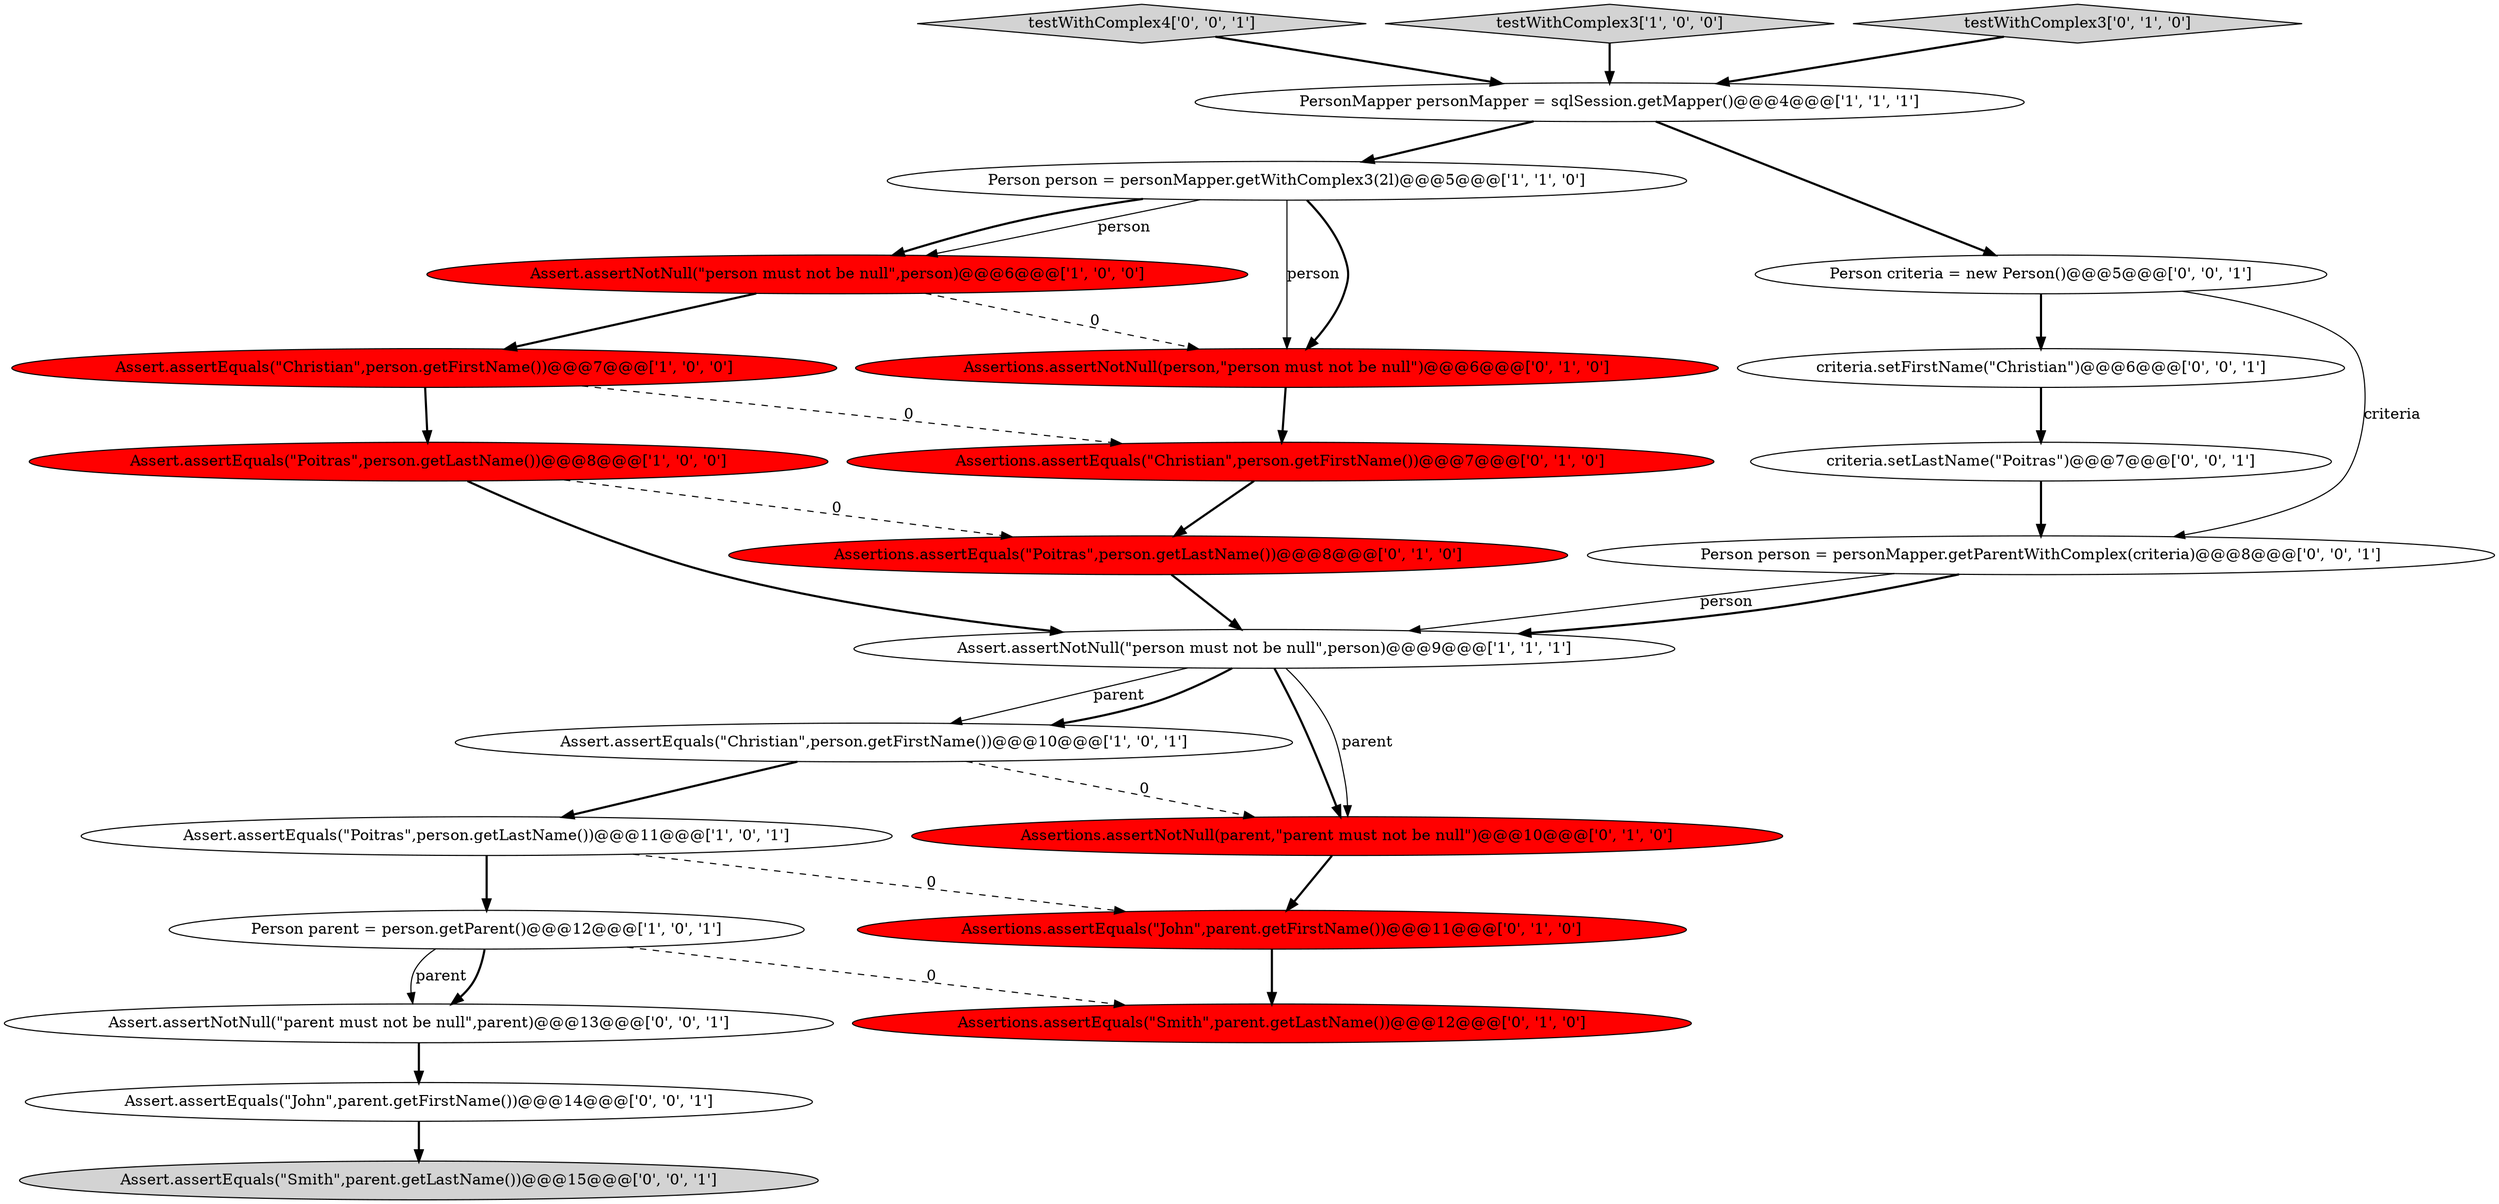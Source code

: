 digraph {
22 [style = filled, label = "testWithComplex4['0', '0', '1']", fillcolor = lightgray, shape = diamond image = "AAA0AAABBB3BBB"];
0 [style = filled, label = "Assert.assertEquals(\"Christian\",person.getFirstName())@@@10@@@['1', '0', '1']", fillcolor = white, shape = ellipse image = "AAA0AAABBB1BBB"];
4 [style = filled, label = "PersonMapper personMapper = sqlSession.getMapper()@@@4@@@['1', '1', '1']", fillcolor = white, shape = ellipse image = "AAA0AAABBB1BBB"];
8 [style = filled, label = "Person parent = person.getParent()@@@12@@@['1', '0', '1']", fillcolor = white, shape = ellipse image = "AAA0AAABBB1BBB"];
5 [style = filled, label = "Assert.assertEquals(\"Poitras\",person.getLastName())@@@8@@@['1', '0', '0']", fillcolor = red, shape = ellipse image = "AAA1AAABBB1BBB"];
2 [style = filled, label = "Assert.assertNotNull(\"person must not be null\",person)@@@6@@@['1', '0', '0']", fillcolor = red, shape = ellipse image = "AAA1AAABBB1BBB"];
9 [style = filled, label = "testWithComplex3['1', '0', '0']", fillcolor = lightgray, shape = diamond image = "AAA0AAABBB1BBB"];
21 [style = filled, label = "Assert.assertEquals(\"John\",parent.getFirstName())@@@14@@@['0', '0', '1']", fillcolor = white, shape = ellipse image = "AAA0AAABBB3BBB"];
3 [style = filled, label = "Assert.assertNotNull(\"person must not be null\",person)@@@9@@@['1', '1', '1']", fillcolor = white, shape = ellipse image = "AAA0AAABBB1BBB"];
17 [style = filled, label = "criteria.setFirstName(\"Christian\")@@@6@@@['0', '0', '1']", fillcolor = white, shape = ellipse image = "AAA0AAABBB3BBB"];
13 [style = filled, label = "Assertions.assertNotNull(person,\"person must not be null\")@@@6@@@['0', '1', '0']", fillcolor = red, shape = ellipse image = "AAA1AAABBB2BBB"];
18 [style = filled, label = "criteria.setLastName(\"Poitras\")@@@7@@@['0', '0', '1']", fillcolor = white, shape = ellipse image = "AAA0AAABBB3BBB"];
20 [style = filled, label = "Assert.assertNotNull(\"parent must not be null\",parent)@@@13@@@['0', '0', '1']", fillcolor = white, shape = ellipse image = "AAA0AAABBB3BBB"];
6 [style = filled, label = "Assert.assertEquals(\"Poitras\",person.getLastName())@@@11@@@['1', '0', '1']", fillcolor = white, shape = ellipse image = "AAA0AAABBB1BBB"];
7 [style = filled, label = "Assert.assertEquals(\"Christian\",person.getFirstName())@@@7@@@['1', '0', '0']", fillcolor = red, shape = ellipse image = "AAA1AAABBB1BBB"];
10 [style = filled, label = "Assertions.assertEquals(\"Christian\",person.getFirstName())@@@7@@@['0', '1', '0']", fillcolor = red, shape = ellipse image = "AAA1AAABBB2BBB"];
15 [style = filled, label = "Assertions.assertEquals(\"John\",parent.getFirstName())@@@11@@@['0', '1', '0']", fillcolor = red, shape = ellipse image = "AAA1AAABBB2BBB"];
23 [style = filled, label = "Person criteria = new Person()@@@5@@@['0', '0', '1']", fillcolor = white, shape = ellipse image = "AAA0AAABBB3BBB"];
19 [style = filled, label = "Assert.assertEquals(\"Smith\",parent.getLastName())@@@15@@@['0', '0', '1']", fillcolor = lightgray, shape = ellipse image = "AAA0AAABBB3BBB"];
16 [style = filled, label = "testWithComplex3['0', '1', '0']", fillcolor = lightgray, shape = diamond image = "AAA0AAABBB2BBB"];
24 [style = filled, label = "Person person = personMapper.getParentWithComplex(criteria)@@@8@@@['0', '0', '1']", fillcolor = white, shape = ellipse image = "AAA0AAABBB3BBB"];
1 [style = filled, label = "Person person = personMapper.getWithComplex3(2l)@@@5@@@['1', '1', '0']", fillcolor = white, shape = ellipse image = "AAA0AAABBB1BBB"];
11 [style = filled, label = "Assertions.assertEquals(\"Smith\",parent.getLastName())@@@12@@@['0', '1', '0']", fillcolor = red, shape = ellipse image = "AAA1AAABBB2BBB"];
14 [style = filled, label = "Assertions.assertEquals(\"Poitras\",person.getLastName())@@@8@@@['0', '1', '0']", fillcolor = red, shape = ellipse image = "AAA1AAABBB2BBB"];
12 [style = filled, label = "Assertions.assertNotNull(parent,\"parent must not be null\")@@@10@@@['0', '1', '0']", fillcolor = red, shape = ellipse image = "AAA1AAABBB2BBB"];
5->3 [style = bold, label=""];
13->10 [style = bold, label=""];
14->3 [style = bold, label=""];
1->13 [style = solid, label="person"];
18->24 [style = bold, label=""];
5->14 [style = dashed, label="0"];
21->19 [style = bold, label=""];
10->14 [style = bold, label=""];
0->6 [style = bold, label=""];
1->2 [style = solid, label="person"];
3->0 [style = solid, label="parent"];
9->4 [style = bold, label=""];
24->3 [style = solid, label="person"];
12->15 [style = bold, label=""];
3->12 [style = bold, label=""];
0->12 [style = dashed, label="0"];
4->23 [style = bold, label=""];
1->13 [style = bold, label=""];
23->24 [style = solid, label="criteria"];
3->0 [style = bold, label=""];
22->4 [style = bold, label=""];
20->21 [style = bold, label=""];
3->12 [style = solid, label="parent"];
7->5 [style = bold, label=""];
8->20 [style = bold, label=""];
15->11 [style = bold, label=""];
6->15 [style = dashed, label="0"];
2->13 [style = dashed, label="0"];
6->8 [style = bold, label=""];
7->10 [style = dashed, label="0"];
23->17 [style = bold, label=""];
1->2 [style = bold, label=""];
4->1 [style = bold, label=""];
2->7 [style = bold, label=""];
16->4 [style = bold, label=""];
8->11 [style = dashed, label="0"];
8->20 [style = solid, label="parent"];
24->3 [style = bold, label=""];
17->18 [style = bold, label=""];
}
